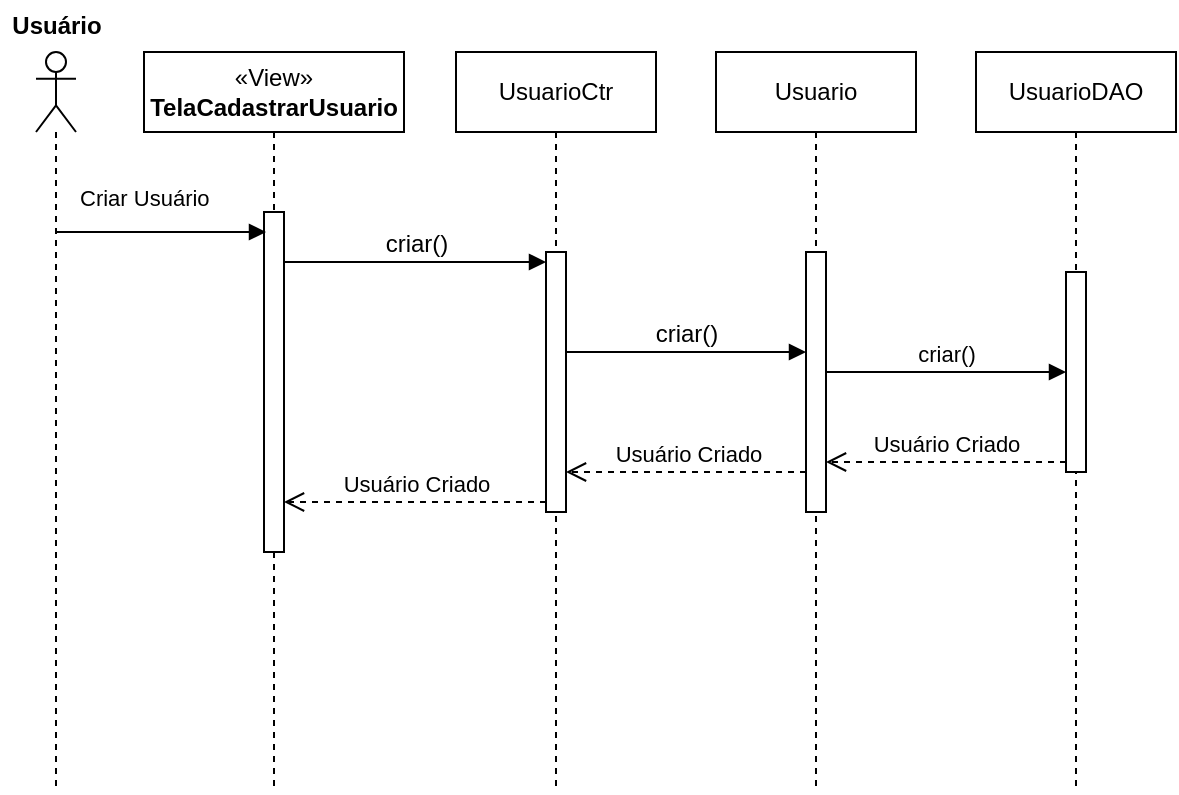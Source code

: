 <mxfile version="24.1.0" type="device">
  <diagram name="Página-1" id="wqUuUNvkkcuJHxzJ-vZy">
    <mxGraphModel dx="2473" dy="478" grid="1" gridSize="10" guides="1" tooltips="1" connect="1" arrows="1" fold="1" page="1" pageScale="1" pageWidth="827" pageHeight="1169" math="0" shadow="0">
      <root>
        <mxCell id="0" />
        <mxCell id="1" parent="0" />
        <mxCell id="6LJwA5GQckkRtoz5Uk3Q-1" value="" style="shape=umlLifeline;perimeter=lifelinePerimeter;whiteSpace=wrap;html=1;container=1;dropTarget=0;collapsible=0;recursiveResize=0;outlineConnect=0;portConstraint=eastwest;newEdgeStyle={&quot;curved&quot;:0,&quot;rounded&quot;:0};participant=umlActor;" parent="1" vertex="1">
          <mxGeometry x="-1530" y="80" width="20" height="370" as="geometry" />
        </mxCell>
        <mxCell id="6LJwA5GQckkRtoz5Uk3Q-2" value="«View»&lt;br&gt;&lt;b&gt;TelaCadastrarUsuario&lt;/b&gt;" style="shape=umlLifeline;perimeter=lifelinePerimeter;whiteSpace=wrap;html=1;container=1;dropTarget=0;collapsible=0;recursiveResize=0;outlineConnect=0;portConstraint=eastwest;newEdgeStyle={&quot;curved&quot;:0,&quot;rounded&quot;:0};" parent="1" vertex="1">
          <mxGeometry x="-1476" y="80" width="130" height="370" as="geometry" />
        </mxCell>
        <mxCell id="6LJwA5GQckkRtoz5Uk3Q-3" value="" style="html=1;points=[[0,0,0,0,5],[0,1,0,0,-5],[1,0,0,0,5],[1,1,0,0,-5]];perimeter=orthogonalPerimeter;outlineConnect=0;targetShapes=umlLifeline;portConstraint=eastwest;newEdgeStyle={&quot;curved&quot;:0,&quot;rounded&quot;:0};" parent="6LJwA5GQckkRtoz5Uk3Q-2" vertex="1">
          <mxGeometry x="60" y="80" width="10" height="170" as="geometry" />
        </mxCell>
        <mxCell id="6LJwA5GQckkRtoz5Uk3Q-4" value="&lt;span style=&quot;font-family: Helvetica; font-size: 12px; font-style: normal; font-variant-ligatures: normal; font-variant-caps: normal; font-weight: 400; letter-spacing: normal; orphans: 2; text-align: center; text-indent: 0px; text-transform: none; widows: 2; word-spacing: 0px; -webkit-text-stroke-width: 0px; white-space: nowrap; text-decoration-thickness: initial; text-decoration-style: initial; text-decoration-color: initial; float: none; display: inline !important;&quot;&gt;Usuario&lt;/span&gt;" style="shape=umlLifeline;perimeter=lifelinePerimeter;whiteSpace=wrap;html=1;container=1;dropTarget=0;collapsible=0;recursiveResize=0;outlineConnect=0;portConstraint=eastwest;newEdgeStyle={&quot;curved&quot;:0,&quot;rounded&quot;:0};" parent="1" vertex="1">
          <mxGeometry x="-1190" y="80" width="100" height="370" as="geometry" />
        </mxCell>
        <mxCell id="6LJwA5GQckkRtoz5Uk3Q-5" value="" style="html=1;points=[[0,0,0,0,5],[0,1,0,0,-5],[1,0,0,0,5],[1,1,0,0,-5]];perimeter=orthogonalPerimeter;outlineConnect=0;targetShapes=umlLifeline;portConstraint=eastwest;newEdgeStyle={&quot;curved&quot;:0,&quot;rounded&quot;:0};" parent="6LJwA5GQckkRtoz5Uk3Q-4" vertex="1">
          <mxGeometry x="45" y="100" width="10" height="130" as="geometry" />
        </mxCell>
        <mxCell id="6LJwA5GQckkRtoz5Uk3Q-7" value="UsuarioDAO" style="shape=umlLifeline;perimeter=lifelinePerimeter;whiteSpace=wrap;html=1;container=1;dropTarget=0;collapsible=0;recursiveResize=0;outlineConnect=0;portConstraint=eastwest;newEdgeStyle={&quot;curved&quot;:0,&quot;rounded&quot;:0};" parent="1" vertex="1">
          <mxGeometry x="-1060" y="80" width="100" height="370" as="geometry" />
        </mxCell>
        <mxCell id="6LJwA5GQckkRtoz5Uk3Q-8" value="" style="html=1;points=[[0,0,0,0,5],[0,1,0,0,-5],[1,0,0,0,5],[1,1,0,0,-5]];perimeter=orthogonalPerimeter;outlineConnect=0;targetShapes=umlLifeline;portConstraint=eastwest;newEdgeStyle={&quot;curved&quot;:0,&quot;rounded&quot;:0};" parent="6LJwA5GQckkRtoz5Uk3Q-7" vertex="1">
          <mxGeometry x="45" y="110" width="10" height="100" as="geometry" />
        </mxCell>
        <mxCell id="6LJwA5GQckkRtoz5Uk3Q-10" value="&lt;span style=&quot;text-wrap: nowrap;&quot;&gt;UsuarioCtr&lt;/span&gt;" style="shape=umlLifeline;perimeter=lifelinePerimeter;whiteSpace=wrap;html=1;container=1;dropTarget=0;collapsible=0;recursiveResize=0;outlineConnect=0;portConstraint=eastwest;newEdgeStyle={&quot;curved&quot;:0,&quot;rounded&quot;:0};" parent="1" vertex="1">
          <mxGeometry x="-1320" y="80" width="100" height="370" as="geometry" />
        </mxCell>
        <mxCell id="6LJwA5GQckkRtoz5Uk3Q-11" value="" style="html=1;points=[[0,0,0,0,5],[0,1,0,0,-5],[1,0,0,0,5],[1,1,0,0,-5]];perimeter=orthogonalPerimeter;outlineConnect=0;targetShapes=umlLifeline;portConstraint=eastwest;newEdgeStyle={&quot;curved&quot;:0,&quot;rounded&quot;:0};" parent="6LJwA5GQckkRtoz5Uk3Q-10" vertex="1">
          <mxGeometry x="45" y="100" width="10" height="130" as="geometry" />
        </mxCell>
        <mxCell id="6LJwA5GQckkRtoz5Uk3Q-13" value="Criar Usuário" style="endArrow=block;endFill=1;html=1;edgeStyle=orthogonalEdgeStyle;align=left;verticalAlign=top;rounded=0;entryX=-0.166;entryY=0.047;entryDx=0;entryDy=0;entryPerimeter=0;" parent="1" edge="1">
          <mxGeometry x="-0.808" y="30" relative="1" as="geometry">
            <mxPoint x="-1520.071" y="170" as="sourcePoint" />
            <mxPoint x="-1415" y="170" as="targetPoint" />
            <mxPoint as="offset" />
            <Array as="points">
              <mxPoint x="-1435" y="170" />
              <mxPoint x="-1435" y="170" />
            </Array>
          </mxGeometry>
        </mxCell>
        <mxCell id="6LJwA5GQckkRtoz5Uk3Q-18" value="Usuário" style="text;align=center;fontStyle=1;verticalAlign=middle;spacingLeft=3;spacingRight=3;strokeColor=none;rotatable=0;points=[[0,0.5],[1,0.5]];portConstraint=eastwest;html=1;" parent="1" vertex="1">
          <mxGeometry x="-1548" y="54" width="56" height="26" as="geometry" />
        </mxCell>
        <mxCell id="6LJwA5GQckkRtoz5Uk3Q-19" value="&lt;span style=&quot;font-size: 12px; text-align: left;&quot;&gt;criar()&lt;/span&gt;" style="html=1;verticalAlign=bottom;endArrow=block;curved=0;rounded=0;exitX=1;exitY=0;exitDx=0;exitDy=5;exitPerimeter=0;entryX=0;entryY=0;entryDx=0;entryDy=5;entryPerimeter=0;" parent="1" edge="1">
          <mxGeometry relative="1" as="geometry">
            <mxPoint x="-1265" y="230" as="sourcePoint" />
            <mxPoint as="offset" />
            <mxPoint x="-1145" y="230" as="targetPoint" />
          </mxGeometry>
        </mxCell>
        <mxCell id="6LJwA5GQckkRtoz5Uk3Q-20" value="criar()" style="html=1;verticalAlign=bottom;endArrow=block;curved=0;rounded=0;entryX=0;entryY=0;entryDx=0;entryDy=5;" parent="1" edge="1">
          <mxGeometry relative="1" as="geometry">
            <mxPoint x="-1135" y="240" as="sourcePoint" />
            <mxPoint x="-1015" y="240" as="targetPoint" />
          </mxGeometry>
        </mxCell>
        <mxCell id="6LJwA5GQckkRtoz5Uk3Q-21" value="Usuário&amp;nbsp;Criado" style="html=1;verticalAlign=bottom;endArrow=open;dashed=1;endSize=8;curved=0;rounded=0;exitX=0;exitY=1;exitDx=0;exitDy=-5;" parent="1" source="6LJwA5GQckkRtoz5Uk3Q-8" target="6LJwA5GQckkRtoz5Uk3Q-5" edge="1">
          <mxGeometry relative="1" as="geometry">
            <mxPoint x="-1120" y="295" as="targetPoint" />
          </mxGeometry>
        </mxCell>
        <mxCell id="6LJwA5GQckkRtoz5Uk3Q-24" value="Usuário&amp;nbsp;Criado" style="html=1;verticalAlign=bottom;endArrow=open;dashed=1;endSize=8;curved=0;rounded=0;exitX=0;exitY=1;exitDx=0;exitDy=-5;" parent="1" edge="1">
          <mxGeometry x="-0.005" relative="1" as="geometry">
            <mxPoint x="-1265" y="290" as="targetPoint" />
            <mxPoint as="offset" />
            <mxPoint x="-1145" y="290.0" as="sourcePoint" />
            <Array as="points">
              <mxPoint x="-1205" y="290" />
            </Array>
          </mxGeometry>
        </mxCell>
        <mxCell id="6LJwA5GQckkRtoz5Uk3Q-25" value="Usuário&amp;nbsp;Criado" style="html=1;verticalAlign=bottom;endArrow=open;dashed=1;endSize=8;curved=0;rounded=0;exitX=0;exitY=1;exitDx=0;exitDy=-5;exitPerimeter=0;" parent="1" source="6LJwA5GQckkRtoz5Uk3Q-11" target="6LJwA5GQckkRtoz5Uk3Q-3" edge="1">
          <mxGeometry relative="1" as="geometry">
            <mxPoint x="-1405" y="430" as="targetPoint" />
            <mxPoint x="-1275" y="430" as="sourcePoint" />
          </mxGeometry>
        </mxCell>
        <mxCell id="6LJwA5GQckkRtoz5Uk3Q-28" value="&lt;span style=&quot;font-size: 12px; text-align: left;&quot;&gt;criar()&lt;/span&gt;" style="html=1;verticalAlign=bottom;endArrow=block;curved=0;rounded=0;entryX=0;entryY=0;entryDx=0;entryDy=5;entryPerimeter=0;" parent="1" source="6LJwA5GQckkRtoz5Uk3Q-3" target="6LJwA5GQckkRtoz5Uk3Q-11" edge="1">
          <mxGeometry x="0.008" relative="1" as="geometry">
            <mxPoint x="-1405" y="310" as="sourcePoint" />
            <mxPoint as="offset" />
            <mxPoint x="-1285" y="310" as="targetPoint" />
          </mxGeometry>
        </mxCell>
      </root>
    </mxGraphModel>
  </diagram>
</mxfile>
